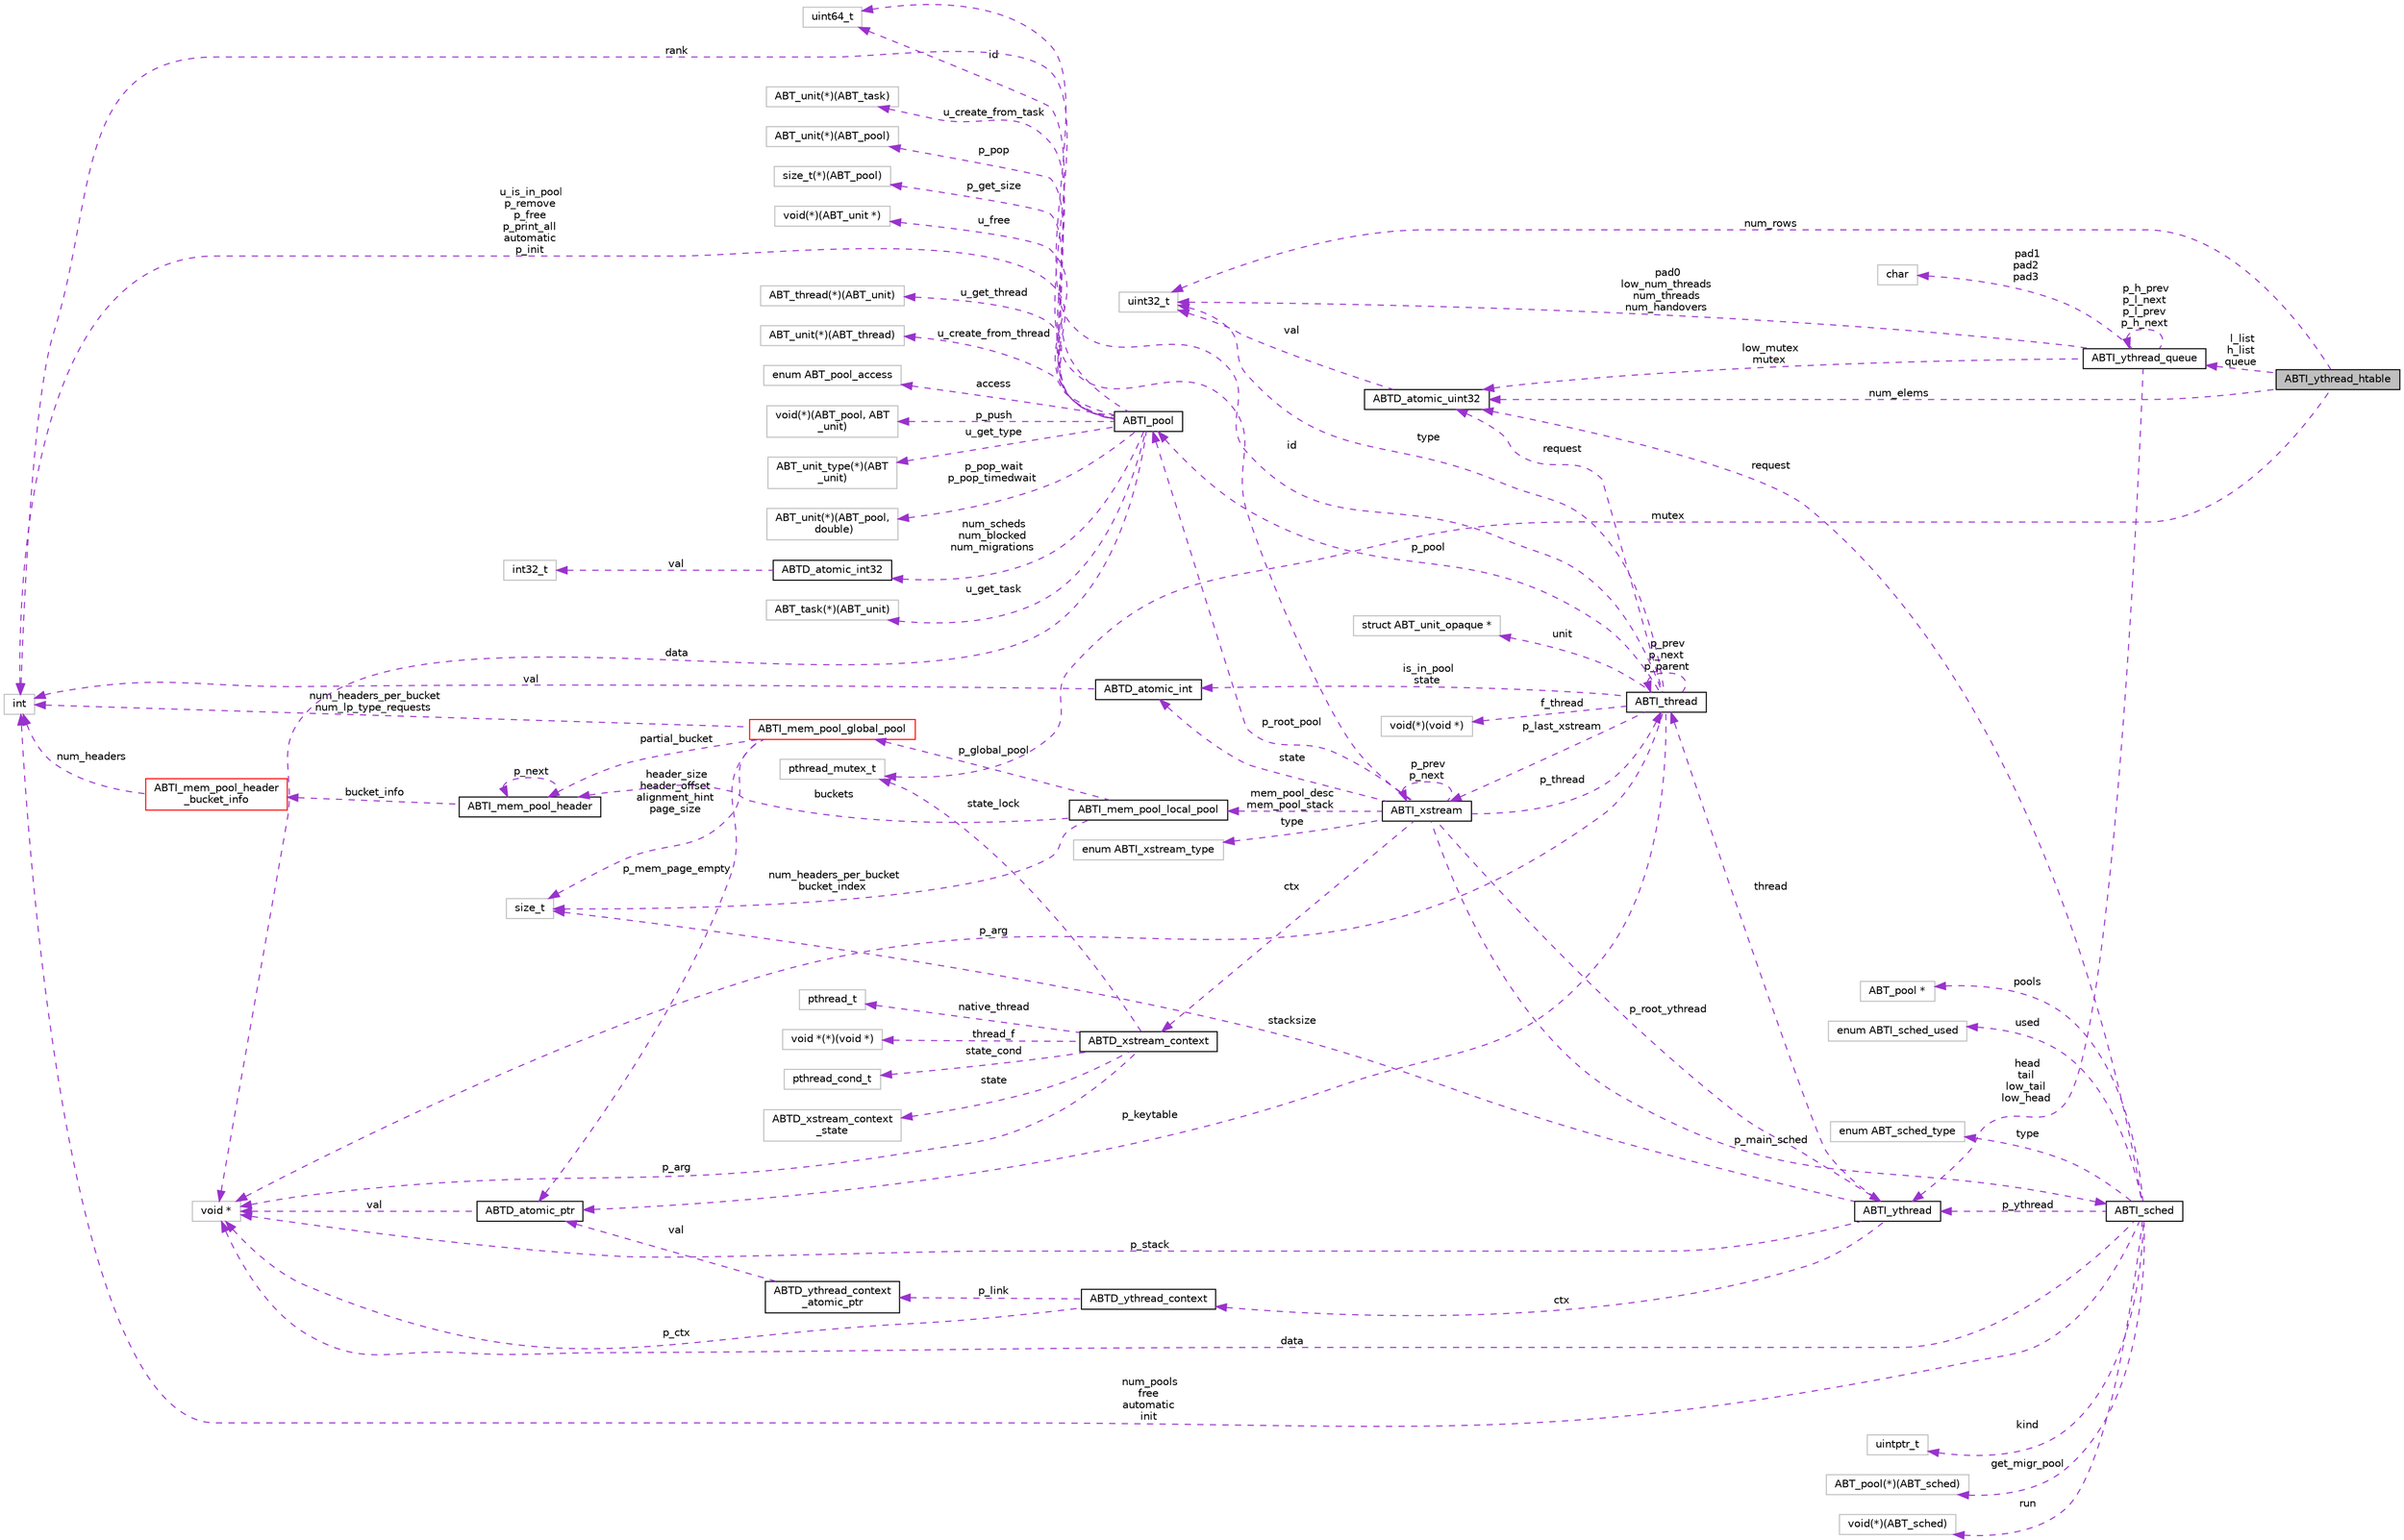 digraph "ABTI_ythread_htable"
{
  edge [fontname="Helvetica",fontsize="10",labelfontname="Helvetica",labelfontsize="10"];
  node [fontname="Helvetica",fontsize="10",shape=record];
  rankdir="LR";
  Node1 [label="ABTI_ythread_htable",height=0.2,width=0.4,color="black", fillcolor="grey75", style="filled" fontcolor="black"];
  Node2 -> Node1 [dir="back",color="darkorchid3",fontsize="10",style="dashed",label=" mutex" ,fontname="Helvetica"];
  Node2 [label="pthread_mutex_t",height=0.2,width=0.4,color="grey75", fillcolor="white", style="filled"];
  Node3 -> Node1 [dir="back",color="darkorchid3",fontsize="10",style="dashed",label=" num_rows" ,fontname="Helvetica"];
  Node3 [label="uint32_t",height=0.2,width=0.4,color="grey75", fillcolor="white", style="filled"];
  Node4 -> Node1 [dir="back",color="darkorchid3",fontsize="10",style="dashed",label=" num_elems" ,fontname="Helvetica"];
  Node4 [label="ABTD_atomic_uint32",height=0.2,width=0.4,color="black", fillcolor="white", style="filled",URL="$db/df7/structABTD__atomic__uint32.html"];
  Node3 -> Node4 [dir="back",color="darkorchid3",fontsize="10",style="dashed",label=" val" ,fontname="Helvetica"];
  Node5 -> Node1 [dir="back",color="darkorchid3",fontsize="10",style="dashed",label=" l_list\nh_list\nqueue" ,fontname="Helvetica"];
  Node5 [label="ABTI_ythread_queue",height=0.2,width=0.4,color="black", fillcolor="white", style="filled",URL="$dd/dcd/structABTI__ythread__queue.html"];
  Node6 -> Node5 [dir="back",color="darkorchid3",fontsize="10",style="dashed",label=" pad1\npad2\npad3" ,fontname="Helvetica"];
  Node6 [label="char",height=0.2,width=0.4,color="grey75", fillcolor="white", style="filled"];
  Node7 -> Node5 [dir="back",color="darkorchid3",fontsize="10",style="dashed",label=" head\ntail\nlow_tail\nlow_head" ,fontname="Helvetica"];
  Node7 [label="ABTI_ythread",height=0.2,width=0.4,color="black", fillcolor="white", style="filled",URL="$d5/d5f/structABTI__ythread.html"];
  Node8 -> Node7 [dir="back",color="darkorchid3",fontsize="10",style="dashed",label=" thread" ,fontname="Helvetica"];
  Node8 [label="ABTI_thread",height=0.2,width=0.4,color="black", fillcolor="white", style="filled",URL="$d3/d55/structABTI__thread.html"];
  Node9 -> Node8 [dir="back",color="darkorchid3",fontsize="10",style="dashed",label=" f_thread" ,fontname="Helvetica"];
  Node9 [label="void(*)(void *)",height=0.2,width=0.4,color="grey75", fillcolor="white", style="filled"];
  Node10 -> Node8 [dir="back",color="darkorchid3",fontsize="10",style="dashed",label=" id" ,fontname="Helvetica"];
  Node10 [label="uint64_t",height=0.2,width=0.4,color="grey75", fillcolor="white", style="filled"];
  Node8 -> Node8 [dir="back",color="darkorchid3",fontsize="10",style="dashed",label=" p_prev\np_next\np_parent" ,fontname="Helvetica"];
  Node11 -> Node8 [dir="back",color="darkorchid3",fontsize="10",style="dashed",label=" p_pool" ,fontname="Helvetica"];
  Node11 [label="ABTI_pool",height=0.2,width=0.4,color="black", fillcolor="white", style="filled",URL="$df/d65/structABTI__pool.html"];
  Node12 -> Node11 [dir="back",color="darkorchid3",fontsize="10",style="dashed",label=" p_get_size" ,fontname="Helvetica"];
  Node12 [label="size_t(*)(ABT_pool)",height=0.2,width=0.4,color="grey75", fillcolor="white", style="filled"];
  Node13 -> Node11 [dir="back",color="darkorchid3",fontsize="10",style="dashed",label=" u_free" ,fontname="Helvetica"];
  Node13 [label="void(*)(ABT_unit *)",height=0.2,width=0.4,color="grey75", fillcolor="white", style="filled"];
  Node14 -> Node11 [dir="back",color="darkorchid3",fontsize="10",style="dashed",label=" u_get_thread" ,fontname="Helvetica"];
  Node14 [label="ABT_thread(*)(ABT_unit)",height=0.2,width=0.4,color="grey75", fillcolor="white", style="filled"];
  Node15 -> Node11 [dir="back",color="darkorchid3",fontsize="10",style="dashed",label=" u_create_from_thread" ,fontname="Helvetica"];
  Node15 [label="ABT_unit(*)(ABT_thread)",height=0.2,width=0.4,color="grey75", fillcolor="white", style="filled"];
  Node10 -> Node11 [dir="back",color="darkorchid3",fontsize="10",style="dashed",label=" id" ,fontname="Helvetica"];
  Node16 -> Node11 [dir="back",color="darkorchid3",fontsize="10",style="dashed",label=" access" ,fontname="Helvetica"];
  Node16 [label="enum ABT_pool_access",height=0.2,width=0.4,color="grey75", fillcolor="white", style="filled"];
  Node17 -> Node11 [dir="back",color="darkorchid3",fontsize="10",style="dashed",label=" p_push" ,fontname="Helvetica"];
  Node17 [label="void(*)(ABT_pool, ABT\l_unit)",height=0.2,width=0.4,color="grey75", fillcolor="white", style="filled"];
  Node18 -> Node11 [dir="back",color="darkorchid3",fontsize="10",style="dashed",label=" u_get_type" ,fontname="Helvetica"];
  Node18 [label="ABT_unit_type(*)(ABT\l_unit)",height=0.2,width=0.4,color="grey75", fillcolor="white", style="filled"];
  Node19 -> Node11 [dir="back",color="darkorchid3",fontsize="10",style="dashed",label=" p_pop_wait\np_pop_timedwait" ,fontname="Helvetica"];
  Node19 [label="ABT_unit(*)(ABT_pool,\l double)",height=0.2,width=0.4,color="grey75", fillcolor="white", style="filled"];
  Node20 -> Node11 [dir="back",color="darkorchid3",fontsize="10",style="dashed",label=" u_is_in_pool\np_remove\np_free\np_print_all\nautomatic\np_init" ,fontname="Helvetica"];
  Node20 [label="int",height=0.2,width=0.4,color="grey75", fillcolor="white", style="filled"];
  Node21 -> Node11 [dir="back",color="darkorchid3",fontsize="10",style="dashed",label=" num_scheds\nnum_blocked\nnum_migrations" ,fontname="Helvetica"];
  Node21 [label="ABTD_atomic_int32",height=0.2,width=0.4,color="black", fillcolor="white", style="filled",URL="$db/d9a/structABTD__atomic__int32.html"];
  Node22 -> Node21 [dir="back",color="darkorchid3",fontsize="10",style="dashed",label=" val" ,fontname="Helvetica"];
  Node22 [label="int32_t",height=0.2,width=0.4,color="grey75", fillcolor="white", style="filled"];
  Node23 -> Node11 [dir="back",color="darkorchid3",fontsize="10",style="dashed",label=" u_get_task" ,fontname="Helvetica"];
  Node23 [label="ABT_task(*)(ABT_unit)",height=0.2,width=0.4,color="grey75", fillcolor="white", style="filled"];
  Node24 -> Node11 [dir="back",color="darkorchid3",fontsize="10",style="dashed",label=" u_create_from_task" ,fontname="Helvetica"];
  Node24 [label="ABT_unit(*)(ABT_task)",height=0.2,width=0.4,color="grey75", fillcolor="white", style="filled"];
  Node25 -> Node11 [dir="back",color="darkorchid3",fontsize="10",style="dashed",label=" p_pop" ,fontname="Helvetica"];
  Node25 [label="ABT_unit(*)(ABT_pool)",height=0.2,width=0.4,color="grey75", fillcolor="white", style="filled"];
  Node26 -> Node11 [dir="back",color="darkorchid3",fontsize="10",style="dashed",label=" data" ,fontname="Helvetica"];
  Node26 [label="void *",height=0.2,width=0.4,color="grey75", fillcolor="white", style="filled"];
  Node27 -> Node8 [dir="back",color="darkorchid3",fontsize="10",style="dashed",label=" p_last_xstream" ,fontname="Helvetica"];
  Node27 [label="ABTI_xstream",height=0.2,width=0.4,color="black", fillcolor="white", style="filled",URL="$dc/d3f/structABTI__xstream.html"];
  Node28 -> Node27 [dir="back",color="darkorchid3",fontsize="10",style="dashed",label=" ctx" ,fontname="Helvetica"];
  Node28 [label="ABTD_xstream_context",height=0.2,width=0.4,color="black", fillcolor="white", style="filled",URL="$df/dec/structABTD__xstream__context.html"];
  Node29 -> Node28 [dir="back",color="darkorchid3",fontsize="10",style="dashed",label=" state" ,fontname="Helvetica"];
  Node29 [label="ABTD_xstream_context\l_state",height=0.2,width=0.4,color="grey75", fillcolor="white", style="filled"];
  Node30 -> Node28 [dir="back",color="darkorchid3",fontsize="10",style="dashed",label=" thread_f" ,fontname="Helvetica"];
  Node30 [label="void *(*)(void *)",height=0.2,width=0.4,color="grey75", fillcolor="white", style="filled"];
  Node2 -> Node28 [dir="back",color="darkorchid3",fontsize="10",style="dashed",label=" state_lock" ,fontname="Helvetica"];
  Node31 -> Node28 [dir="back",color="darkorchid3",fontsize="10",style="dashed",label=" native_thread" ,fontname="Helvetica"];
  Node31 [label="pthread_t",height=0.2,width=0.4,color="grey75", fillcolor="white", style="filled"];
  Node32 -> Node28 [dir="back",color="darkorchid3",fontsize="10",style="dashed",label=" state_cond" ,fontname="Helvetica"];
  Node32 [label="pthread_cond_t",height=0.2,width=0.4,color="grey75", fillcolor="white", style="filled"];
  Node26 -> Node28 [dir="back",color="darkorchid3",fontsize="10",style="dashed",label=" p_arg" ,fontname="Helvetica"];
  Node8 -> Node27 [dir="back",color="darkorchid3",fontsize="10",style="dashed",label=" p_thread" ,fontname="Helvetica"];
  Node33 -> Node27 [dir="back",color="darkorchid3",fontsize="10",style="dashed",label=" p_main_sched" ,fontname="Helvetica"];
  Node33 [label="ABTI_sched",height=0.2,width=0.4,color="black", fillcolor="white", style="filled",URL="$d0/dd5/structABTI__sched.html"];
  Node34 -> Node33 [dir="back",color="darkorchid3",fontsize="10",style="dashed",label=" get_migr_pool" ,fontname="Helvetica"];
  Node34 [label="ABT_pool(*)(ABT_sched)",height=0.2,width=0.4,color="grey75", fillcolor="white", style="filled"];
  Node7 -> Node33 [dir="back",color="darkorchid3",fontsize="10",style="dashed",label=" p_ythread" ,fontname="Helvetica"];
  Node20 -> Node33 [dir="back",color="darkorchid3",fontsize="10",style="dashed",label=" num_pools\nfree\nautomatic\ninit" ,fontname="Helvetica"];
  Node35 -> Node33 [dir="back",color="darkorchid3",fontsize="10",style="dashed",label=" run" ,fontname="Helvetica"];
  Node35 [label="void(*)(ABT_sched)",height=0.2,width=0.4,color="grey75", fillcolor="white", style="filled"];
  Node36 -> Node33 [dir="back",color="darkorchid3",fontsize="10",style="dashed",label=" pools" ,fontname="Helvetica"];
  Node36 [label="ABT_pool *",height=0.2,width=0.4,color="grey75", fillcolor="white", style="filled"];
  Node4 -> Node33 [dir="back",color="darkorchid3",fontsize="10",style="dashed",label=" request" ,fontname="Helvetica"];
  Node37 -> Node33 [dir="back",color="darkorchid3",fontsize="10",style="dashed",label=" used" ,fontname="Helvetica"];
  Node37 [label="enum ABTI_sched_used",height=0.2,width=0.4,color="grey75", fillcolor="white", style="filled"];
  Node26 -> Node33 [dir="back",color="darkorchid3",fontsize="10",style="dashed",label=" data" ,fontname="Helvetica"];
  Node38 -> Node33 [dir="back",color="darkorchid3",fontsize="10",style="dashed",label=" type" ,fontname="Helvetica"];
  Node38 [label="enum ABT_sched_type",height=0.2,width=0.4,color="grey75", fillcolor="white", style="filled"];
  Node39 -> Node33 [dir="back",color="darkorchid3",fontsize="10",style="dashed",label=" kind" ,fontname="Helvetica"];
  Node39 [label="uintptr_t",height=0.2,width=0.4,color="grey75", fillcolor="white", style="filled"];
  Node7 -> Node27 [dir="back",color="darkorchid3",fontsize="10",style="dashed",label=" p_root_ythread" ,fontname="Helvetica"];
  Node11 -> Node27 [dir="back",color="darkorchid3",fontsize="10",style="dashed",label=" p_root_pool" ,fontname="Helvetica"];
  Node40 -> Node27 [dir="back",color="darkorchid3",fontsize="10",style="dashed",label=" type" ,fontname="Helvetica"];
  Node40 [label="enum ABTI_xstream_type",height=0.2,width=0.4,color="grey75", fillcolor="white", style="filled"];
  Node27 -> Node27 [dir="back",color="darkorchid3",fontsize="10",style="dashed",label=" p_prev\np_next" ,fontname="Helvetica"];
  Node41 -> Node27 [dir="back",color="darkorchid3",fontsize="10",style="dashed",label=" state" ,fontname="Helvetica"];
  Node41 [label="ABTD_atomic_int",height=0.2,width=0.4,color="black", fillcolor="white", style="filled",URL="$d5/df5/structABTD__atomic__int.html"];
  Node20 -> Node41 [dir="back",color="darkorchid3",fontsize="10",style="dashed",label=" val" ,fontname="Helvetica"];
  Node20 -> Node27 [dir="back",color="darkorchid3",fontsize="10",style="dashed",label=" rank" ,fontname="Helvetica"];
  Node42 -> Node27 [dir="back",color="darkorchid3",fontsize="10",style="dashed",label=" mem_pool_desc\nmem_pool_stack" ,fontname="Helvetica"];
  Node42 [label="ABTI_mem_pool_local_pool",height=0.2,width=0.4,color="black", fillcolor="white", style="filled",URL="$d6/d69/structABTI__mem__pool__local__pool.html"];
  Node43 -> Node42 [dir="back",color="darkorchid3",fontsize="10",style="dashed",label=" num_headers_per_bucket\nbucket_index" ,fontname="Helvetica"];
  Node43 [label="size_t",height=0.2,width=0.4,color="grey75", fillcolor="white", style="filled"];
  Node44 -> Node42 [dir="back",color="darkorchid3",fontsize="10",style="dashed",label=" buckets" ,fontname="Helvetica"];
  Node44 [label="ABTI_mem_pool_header",height=0.2,width=0.4,color="black", fillcolor="white", style="filled",URL="$de/d24/structABTI__mem__pool__header.html"];
  Node45 -> Node44 [dir="back",color="darkorchid3",fontsize="10",style="dashed",label=" bucket_info" ,fontname="Helvetica"];
  Node45 [label="ABTI_mem_pool_header\l_bucket_info",height=0.2,width=0.4,color="red", fillcolor="white", style="filled",URL="$d5/d6c/unionABTI__mem__pool__header__bucket__info.html"];
  Node20 -> Node45 [dir="back",color="darkorchid3",fontsize="10",style="dashed",label=" num_headers" ,fontname="Helvetica"];
  Node44 -> Node44 [dir="back",color="darkorchid3",fontsize="10",style="dashed",label=" p_next" ,fontname="Helvetica"];
  Node46 -> Node42 [dir="back",color="darkorchid3",fontsize="10",style="dashed",label=" p_global_pool" ,fontname="Helvetica"];
  Node46 [label="ABTI_mem_pool_global_pool",height=0.2,width=0.4,color="red", fillcolor="white", style="filled",URL="$d7/de4/structABTI__mem__pool__global__pool.html"];
  Node43 -> Node46 [dir="back",color="darkorchid3",fontsize="10",style="dashed",label=" header_size\nheader_offset\nalignment_hint\npage_size" ,fontname="Helvetica"];
  Node44 -> Node46 [dir="back",color="darkorchid3",fontsize="10",style="dashed",label=" partial_bucket" ,fontname="Helvetica"];
  Node20 -> Node46 [dir="back",color="darkorchid3",fontsize="10",style="dashed",label=" num_headers_per_bucket\nnum_lp_type_requests" ,fontname="Helvetica"];
  Node47 -> Node46 [dir="back",color="darkorchid3",fontsize="10",style="dashed",label=" p_mem_page_empty" ,fontname="Helvetica"];
  Node47 [label="ABTD_atomic_ptr",height=0.2,width=0.4,color="black", fillcolor="white", style="filled",URL="$df/d5b/structABTD__atomic__ptr.html"];
  Node26 -> Node47 [dir="back",color="darkorchid3",fontsize="10",style="dashed",label=" val" ,fontname="Helvetica"];
  Node3 -> Node8 [dir="back",color="darkorchid3",fontsize="10",style="dashed",label=" type" ,fontname="Helvetica"];
  Node41 -> Node8 [dir="back",color="darkorchid3",fontsize="10",style="dashed",label=" is_in_pool\nstate" ,fontname="Helvetica"];
  Node47 -> Node8 [dir="back",color="darkorchid3",fontsize="10",style="dashed",label=" p_keytable" ,fontname="Helvetica"];
  Node4 -> Node8 [dir="back",color="darkorchid3",fontsize="10",style="dashed",label=" request" ,fontname="Helvetica"];
  Node26 -> Node8 [dir="back",color="darkorchid3",fontsize="10",style="dashed",label=" p_arg" ,fontname="Helvetica"];
  Node48 -> Node8 [dir="back",color="darkorchid3",fontsize="10",style="dashed",label=" unit" ,fontname="Helvetica"];
  Node48 [label="struct ABT_unit_opaque *",height=0.2,width=0.4,color="grey75", fillcolor="white", style="filled"];
  Node43 -> Node7 [dir="back",color="darkorchid3",fontsize="10",style="dashed",label=" stacksize" ,fontname="Helvetica"];
  Node49 -> Node7 [dir="back",color="darkorchid3",fontsize="10",style="dashed",label=" ctx" ,fontname="Helvetica"];
  Node49 [label="ABTD_ythread_context",height=0.2,width=0.4,color="black", fillcolor="white", style="filled",URL="$d8/df3/structABTD__ythread__context.html"];
  Node50 -> Node49 [dir="back",color="darkorchid3",fontsize="10",style="dashed",label=" p_link" ,fontname="Helvetica"];
  Node50 [label="ABTD_ythread_context\l_atomic_ptr",height=0.2,width=0.4,color="black", fillcolor="white", style="filled",URL="$d6/dfc/structABTD__ythread__context__atomic__ptr.html"];
  Node47 -> Node50 [dir="back",color="darkorchid3",fontsize="10",style="dashed",label=" val" ,fontname="Helvetica"];
  Node26 -> Node49 [dir="back",color="darkorchid3",fontsize="10",style="dashed",label=" p_ctx" ,fontname="Helvetica"];
  Node26 -> Node7 [dir="back",color="darkorchid3",fontsize="10",style="dashed",label=" p_stack" ,fontname="Helvetica"];
  Node3 -> Node5 [dir="back",color="darkorchid3",fontsize="10",style="dashed",label=" pad0\nlow_num_threads\nnum_threads\nnum_handovers" ,fontname="Helvetica"];
  Node4 -> Node5 [dir="back",color="darkorchid3",fontsize="10",style="dashed",label=" low_mutex\nmutex" ,fontname="Helvetica"];
  Node5 -> Node5 [dir="back",color="darkorchid3",fontsize="10",style="dashed",label=" p_h_prev\np_l_next\np_l_prev\np_h_next" ,fontname="Helvetica"];
}

